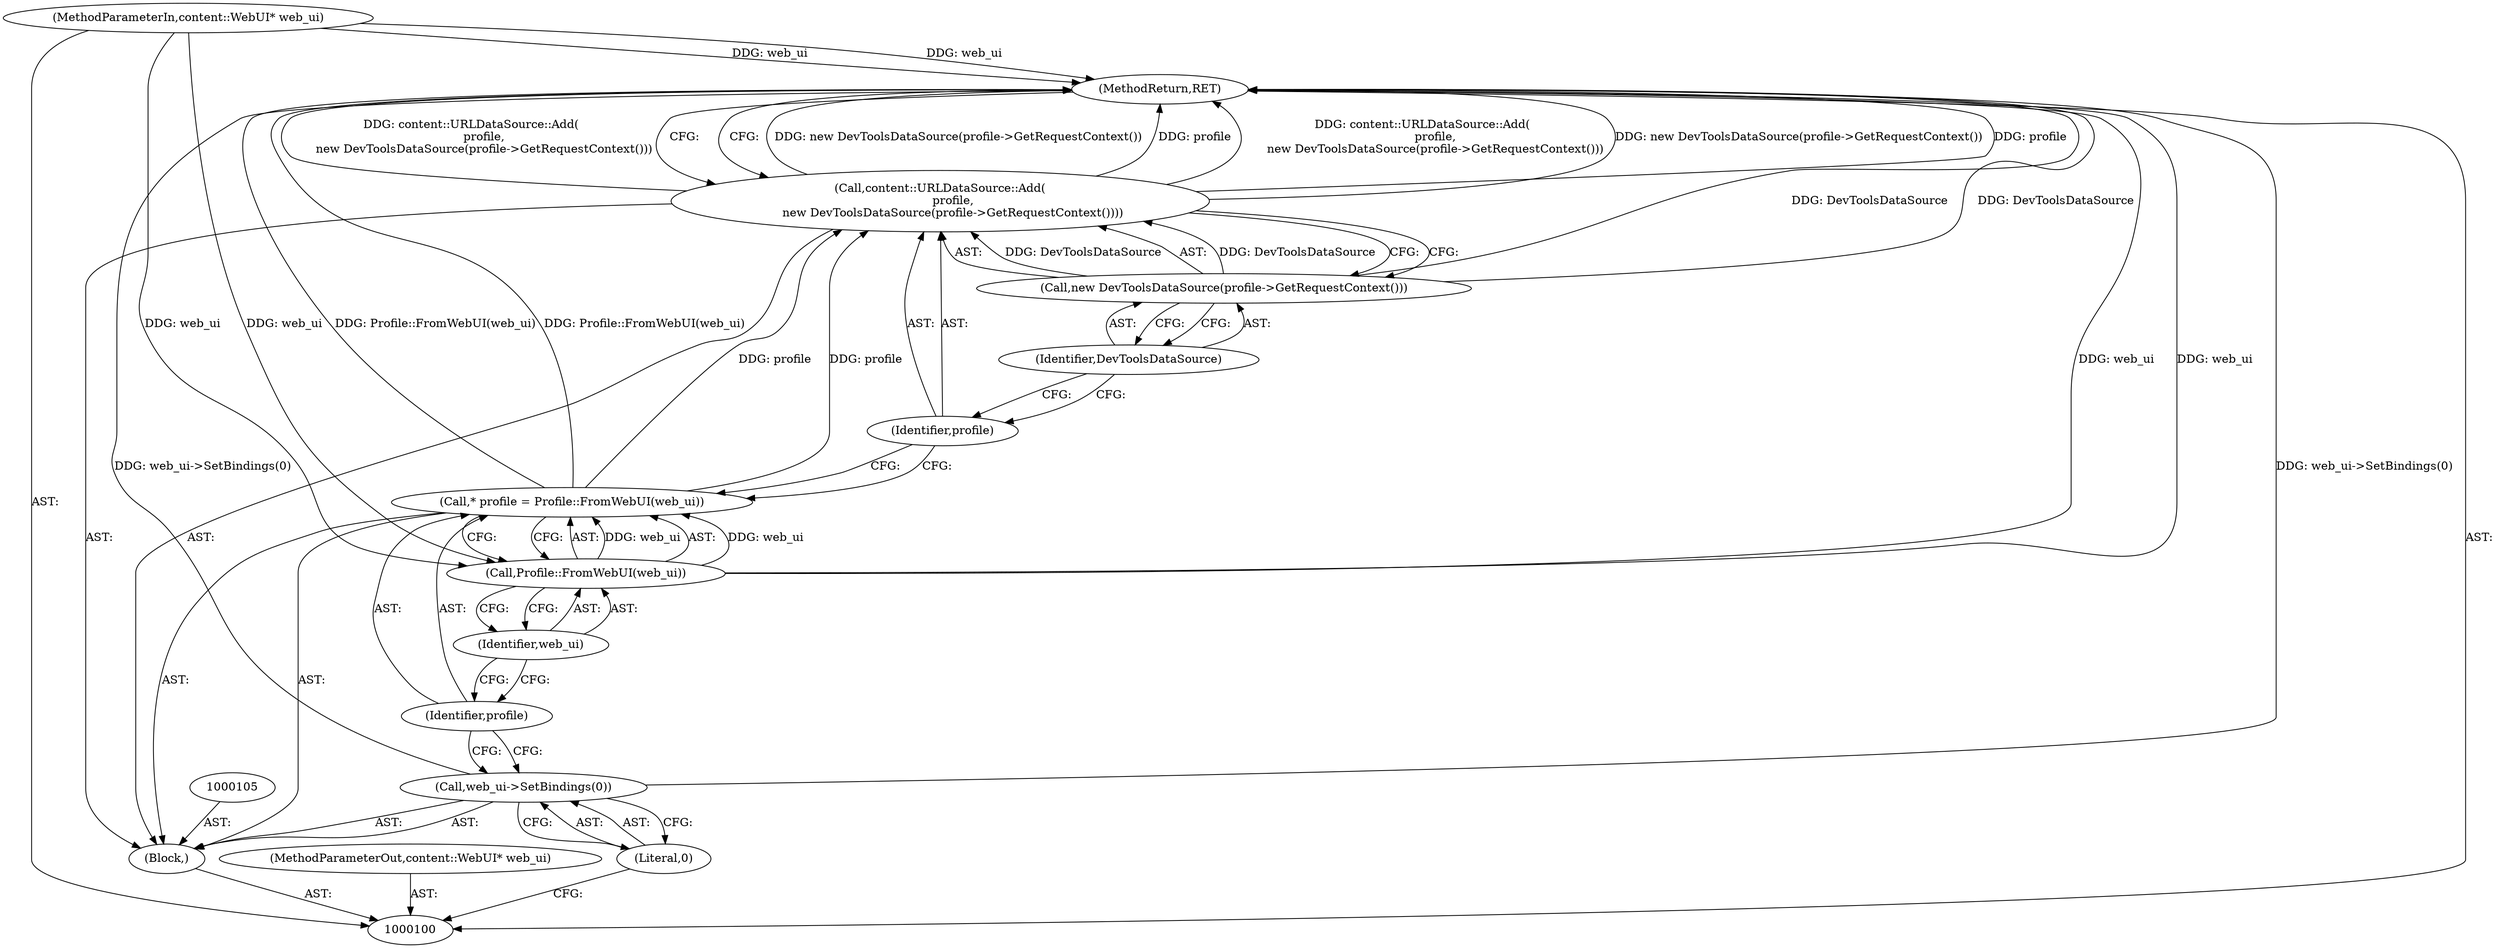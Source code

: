 digraph "1_Chrome_f865c2dfddb1d95af3a2467587c62566e3f7dfe4_1" {
"1000114" [label="(MethodReturn,RET)"];
"1000101" [label="(MethodParameterIn,content::WebUI* web_ui)"];
"1000143" [label="(MethodParameterOut,content::WebUI* web_ui)"];
"1000102" [label="(Block,)"];
"1000104" [label="(Literal,0)"];
"1000103" [label="(Call,web_ui->SetBindings(0))"];
"1000106" [label="(Call,* profile = Profile::FromWebUI(web_ui))"];
"1000107" [label="(Identifier,profile)"];
"1000108" [label="(Call,Profile::FromWebUI(web_ui))"];
"1000109" [label="(Identifier,web_ui)"];
"1000110" [label="(Call,content::URLDataSource::Add(\n       profile,\n       new DevToolsDataSource(profile->GetRequestContext())))"];
"1000111" [label="(Identifier,profile)"];
"1000113" [label="(Identifier,DevToolsDataSource)"];
"1000112" [label="(Call,new DevToolsDataSource(profile->GetRequestContext()))"];
"1000114" -> "1000100"  [label="AST: "];
"1000114" -> "1000110"  [label="CFG: "];
"1000106" -> "1000114"  [label="DDG: Profile::FromWebUI(web_ui)"];
"1000103" -> "1000114"  [label="DDG: web_ui->SetBindings(0)"];
"1000110" -> "1000114"  [label="DDG: new DevToolsDataSource(profile->GetRequestContext())"];
"1000110" -> "1000114"  [label="DDG: profile"];
"1000110" -> "1000114"  [label="DDG: content::URLDataSource::Add(\n       profile,\n       new DevToolsDataSource(profile->GetRequestContext()))"];
"1000112" -> "1000114"  [label="DDG: DevToolsDataSource"];
"1000101" -> "1000114"  [label="DDG: web_ui"];
"1000108" -> "1000114"  [label="DDG: web_ui"];
"1000101" -> "1000100"  [label="AST: "];
"1000101" -> "1000114"  [label="DDG: web_ui"];
"1000101" -> "1000108"  [label="DDG: web_ui"];
"1000143" -> "1000100"  [label="AST: "];
"1000102" -> "1000100"  [label="AST: "];
"1000103" -> "1000102"  [label="AST: "];
"1000105" -> "1000102"  [label="AST: "];
"1000106" -> "1000102"  [label="AST: "];
"1000110" -> "1000102"  [label="AST: "];
"1000104" -> "1000103"  [label="AST: "];
"1000104" -> "1000100"  [label="CFG: "];
"1000103" -> "1000104"  [label="CFG: "];
"1000103" -> "1000102"  [label="AST: "];
"1000103" -> "1000104"  [label="CFG: "];
"1000104" -> "1000103"  [label="AST: "];
"1000107" -> "1000103"  [label="CFG: "];
"1000103" -> "1000114"  [label="DDG: web_ui->SetBindings(0)"];
"1000106" -> "1000102"  [label="AST: "];
"1000106" -> "1000108"  [label="CFG: "];
"1000107" -> "1000106"  [label="AST: "];
"1000108" -> "1000106"  [label="AST: "];
"1000111" -> "1000106"  [label="CFG: "];
"1000106" -> "1000114"  [label="DDG: Profile::FromWebUI(web_ui)"];
"1000108" -> "1000106"  [label="DDG: web_ui"];
"1000106" -> "1000110"  [label="DDG: profile"];
"1000107" -> "1000106"  [label="AST: "];
"1000107" -> "1000103"  [label="CFG: "];
"1000109" -> "1000107"  [label="CFG: "];
"1000108" -> "1000106"  [label="AST: "];
"1000108" -> "1000109"  [label="CFG: "];
"1000109" -> "1000108"  [label="AST: "];
"1000106" -> "1000108"  [label="CFG: "];
"1000108" -> "1000114"  [label="DDG: web_ui"];
"1000108" -> "1000106"  [label="DDG: web_ui"];
"1000101" -> "1000108"  [label="DDG: web_ui"];
"1000109" -> "1000108"  [label="AST: "];
"1000109" -> "1000107"  [label="CFG: "];
"1000108" -> "1000109"  [label="CFG: "];
"1000110" -> "1000102"  [label="AST: "];
"1000110" -> "1000112"  [label="CFG: "];
"1000111" -> "1000110"  [label="AST: "];
"1000112" -> "1000110"  [label="AST: "];
"1000114" -> "1000110"  [label="CFG: "];
"1000110" -> "1000114"  [label="DDG: new DevToolsDataSource(profile->GetRequestContext())"];
"1000110" -> "1000114"  [label="DDG: profile"];
"1000110" -> "1000114"  [label="DDG: content::URLDataSource::Add(\n       profile,\n       new DevToolsDataSource(profile->GetRequestContext()))"];
"1000106" -> "1000110"  [label="DDG: profile"];
"1000112" -> "1000110"  [label="DDG: DevToolsDataSource"];
"1000111" -> "1000110"  [label="AST: "];
"1000111" -> "1000106"  [label="CFG: "];
"1000113" -> "1000111"  [label="CFG: "];
"1000113" -> "1000112"  [label="AST: "];
"1000113" -> "1000111"  [label="CFG: "];
"1000112" -> "1000113"  [label="CFG: "];
"1000112" -> "1000110"  [label="AST: "];
"1000112" -> "1000113"  [label="CFG: "];
"1000113" -> "1000112"  [label="AST: "];
"1000110" -> "1000112"  [label="CFG: "];
"1000112" -> "1000114"  [label="DDG: DevToolsDataSource"];
"1000112" -> "1000110"  [label="DDG: DevToolsDataSource"];
}
